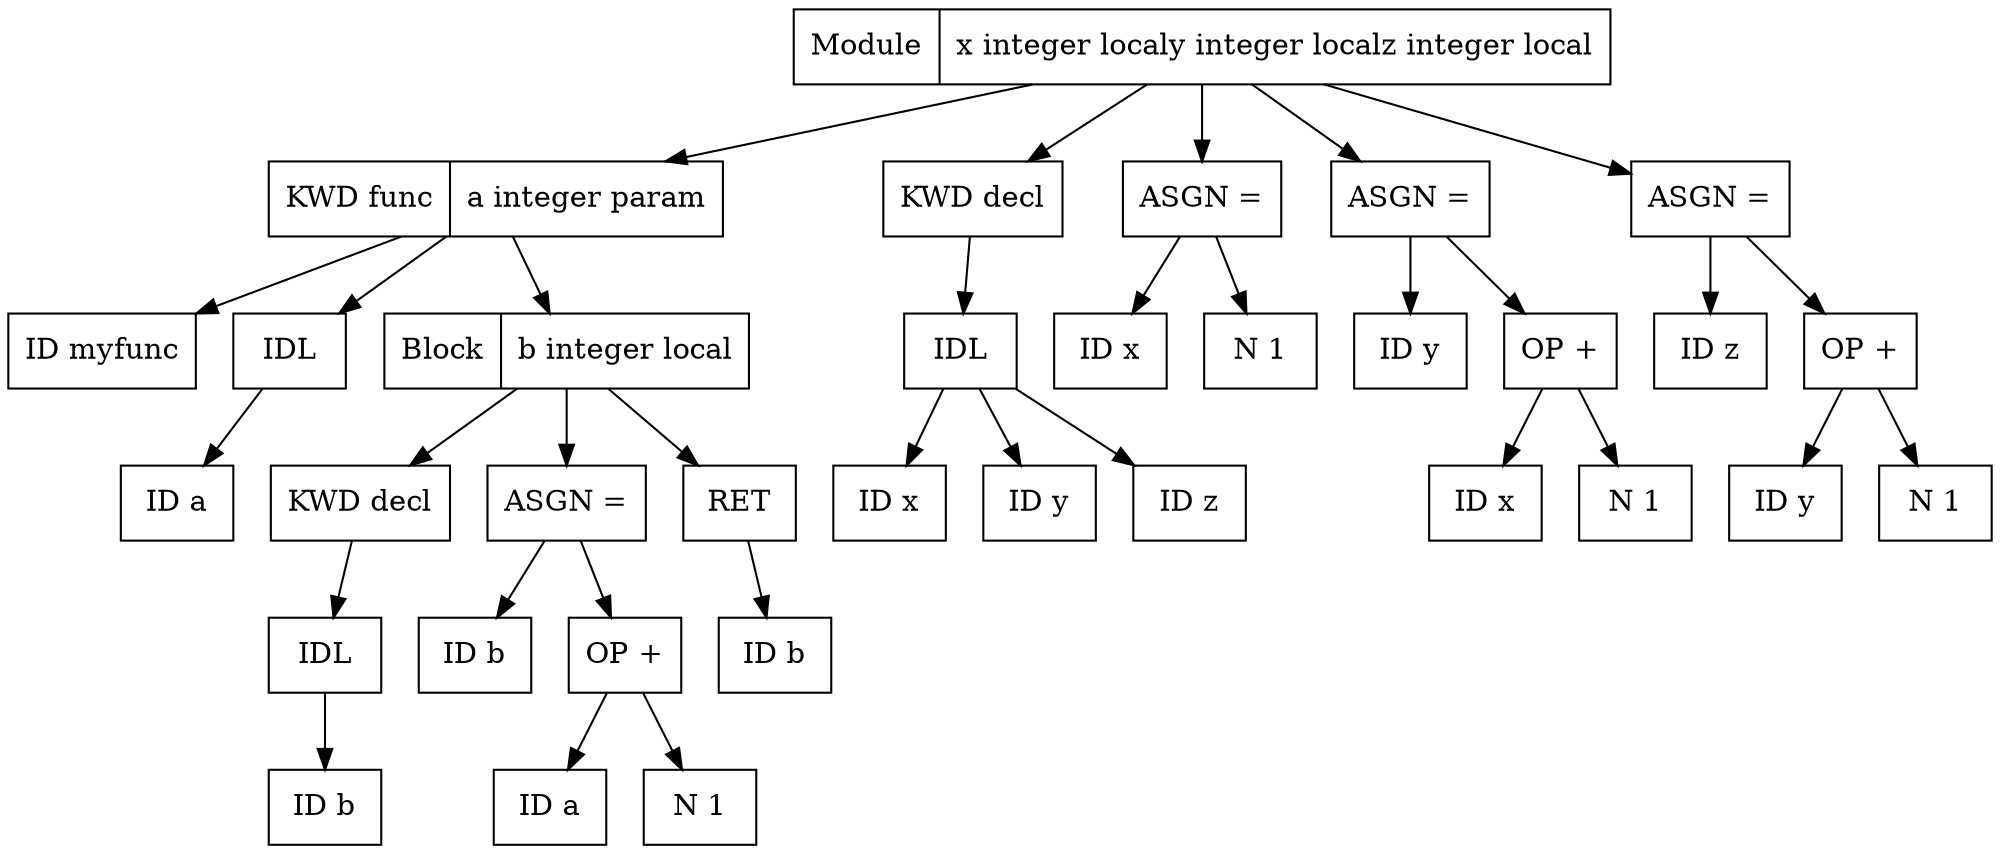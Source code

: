 digraph G {
node [shape = box];
node1 [ uuid = "5b607860-eb70-46da-a702-4ac906704f68" shape = "record" label = "Module 
|x integer local
y integer local
z integer local
" ];
node2 [ uuid = "f7d390d3-1fe5-4dd6-bce1-41b3261b2990" shape = "record" label = "KWD func
|a integer param
" ];
node3 [ uuid = "01b601bd-241f-470c-b67d-f56ef6563d6a" shape = "record" label = "ID myfunc
" ];
node2 -> node3;
node4 [ uuid = "b1d219c8-ac99-4585-b65f-08d0cbe5c509" shape = "record" label = "IDL 
" ];
node5 [ uuid = "17b64292-cd49-415e-8b35-8257e2b6dc43" shape = "record" label = "ID a
" ];
node4 -> node5;
node2 -> node4;
node6 [ uuid = "0a6d2e7d-b8d7-489b-bf2a-76804c378d55" shape = "record" label = "Block 
|b integer local
" ];
node7 [ uuid = "d74b7ad9-d5c9-4142-b2b8-5716c585fe6a" shape = "record" label = "KWD decl
" ];
node8 [ uuid = "757145d4-95f7-4c84-9ca5-b19452a8546c" shape = "record" label = "IDL 
" ];
node9 [ uuid = "3e4b4956-1efa-4fb1-9adc-dd4f8ed1f93c" shape = "record" label = "ID b
" ];
node8 -> node9;
node7 -> node8;
node6 -> node7;
node11 [ uuid = "6d356b5f-d20a-4776-8b38-de1fa66cd642" shape = "record" label = "ASGN =
" ];
node10 [ uuid = "80568584-1d54-48fc-9eee-5f8c90358218" shape = "record" label = "ID b
" ];
node11 -> node10;
node13 [ uuid = "e251e8b0-054c-4e0a-a70a-c14a62708c59" shape = "record" label = "OP +
" ];
node12 [ uuid = "720e6c44-146a-428e-95f8-07a5d17377a7" shape = "record" label = "ID a
" ];
node13 -> node12;
node14 [ uuid = "58529181-6602-4306-9fcf-5eed3130cbca" shape = "record" label = "N  1
" ];
node13 -> node14;
node11 -> node13;
node6 -> node11;
node15 [ uuid = "042385fd-718a-4025-b352-f8c2fca7d070" shape = "record" label = "RET 
" ];
node16 [ uuid = "e0163781-975b-458f-9216-3e740af58d26" shape = "record" label = "ID b
" ];
node15 -> node16;
node6 -> node15;
node2 -> node6;
node1 -> node2;
node17 [ uuid = "3e4333c9-066a-4208-939f-0744e2a7bd59" shape = "record" label = "KWD decl
" ];
node18 [ uuid = "16fd777a-df44-4c4b-b0f3-644ce4c09be7" shape = "record" label = "IDL 
" ];
node19 [ uuid = "76aff28a-31c8-41d8-83e6-b7565352e53b" shape = "record" label = "ID x
" ];
node18 -> node19;
node20 [ uuid = "fd6d4b2b-a132-428d-8f60-5e8fb15f24d1" shape = "record" label = "ID y
" ];
node18 -> node20;
node21 [ uuid = "72e7f2f0-39aa-4a8d-9580-0bbc1e4283b3" shape = "record" label = "ID z
" ];
node18 -> node21;
node17 -> node18;
node1 -> node17;
node23 [ uuid = "38f2ec46-5ee0-4e7d-aa6e-cf3ddf19bd34" shape = "record" label = "ASGN =
" ];
node22 [ uuid = "c90071ba-debe-41d1-846c-ab5123dfff63" shape = "record" label = "ID x
" ];
node23 -> node22;
node24 [ uuid = "6072b57a-4648-4173-8273-3628749f2a25" shape = "record" label = "N  1
" ];
node23 -> node24;
node1 -> node23;
node26 [ uuid = "3b1831f9-4f09-44c2-95a3-d00d6b5047a2" shape = "record" label = "ASGN =
" ];
node25 [ uuid = "cf3d2f78-1229-45fd-9b63-a987632409cd" shape = "record" label = "ID y
" ];
node26 -> node25;
node28 [ uuid = "37e211ea-4128-4611-a2db-f1550dcb908c" shape = "record" label = "OP +
" ];
node27 [ uuid = "cf57c4d8-01fb-4058-bade-6d37337b6a7a" shape = "record" label = "ID x
" ];
node28 -> node27;
node29 [ uuid = "25a2ec86-22dc-448a-876f-40ac77e63cf8" shape = "record" label = "N  1
" ];
node28 -> node29;
node26 -> node28;
node1 -> node26;
node31 [ uuid = "6d7facaf-1ec4-49cb-bbfa-0dfc7f60b641" shape = "record" label = "ASGN =
" ];
node30 [ uuid = "77cbc14e-3109-4a1e-a72b-9749d3b05f91" shape = "record" label = "ID z
" ];
node31 -> node30;
node33 [ uuid = "c6f08161-5b1a-4c3d-8f87-377b273fa9c1" shape = "record" label = "OP +
" ];
node32 [ uuid = "a8e2d33b-a1ca-4b13-9c9d-01a7d9672b8b" shape = "record" label = "ID y
" ];
node33 -> node32;
node34 [ uuid = "f3ad85ca-7814-4e21-b721-2f495c9d870a" shape = "record" label = "N  1
" ];
node33 -> node34;
node31 -> node33;
node1 -> node31;
}
